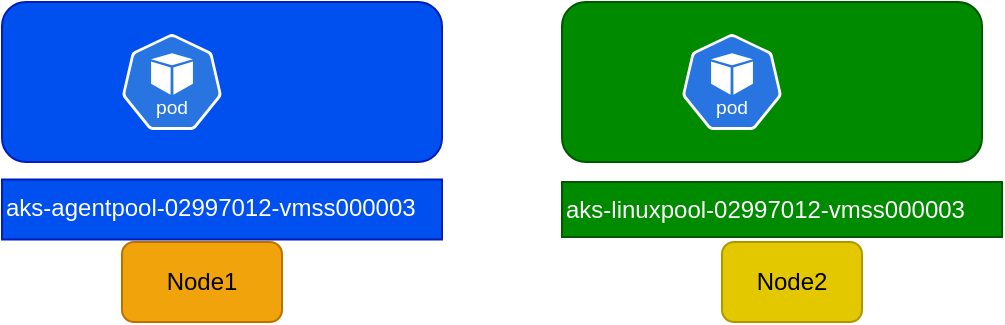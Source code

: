 <mxfile version="24.7.17">
  <diagram name="Page-1" id="isw9VIH4W0gPebZ_m1y-">
    <mxGraphModel dx="794" dy="557" grid="1" gridSize="10" guides="1" tooltips="1" connect="1" arrows="1" fold="1" page="1" pageScale="1" pageWidth="850" pageHeight="1100" math="0" shadow="0">
      <root>
        <mxCell id="0" />
        <mxCell id="1" parent="0" />
        <mxCell id="NmoqarKqbWpb7_5_pVyb-1" value="" style="rounded=1;whiteSpace=wrap;html=1;fillColor=#0050ef;fontColor=#ffffff;strokeColor=#001DBC;" vertex="1" parent="1">
          <mxGeometry x="110" y="120" width="220" height="80" as="geometry" />
        </mxCell>
        <mxCell id="NmoqarKqbWpb7_5_pVyb-2" value="" style="rounded=1;whiteSpace=wrap;html=1;fillColor=#008a00;fontColor=#ffffff;strokeColor=#005700;" vertex="1" parent="1">
          <mxGeometry x="390" y="120" width="210" height="80" as="geometry" />
        </mxCell>
        <mxCell id="NmoqarKqbWpb7_5_pVyb-3" value="aks-agentpool-02997012-vmss000003" style="text;whiteSpace=wrap;fillColor=#0050ef;fontColor=#ffffff;strokeColor=#001DBC;" vertex="1" parent="1">
          <mxGeometry x="110" y="208.75" width="220" height="30" as="geometry" />
        </mxCell>
        <mxCell id="NmoqarKqbWpb7_5_pVyb-4" value="aks-linuxpool-02997012-vmss000003" style="text;whiteSpace=wrap;fillColor=#008a00;fontColor=#ffffff;strokeColor=#005700;" vertex="1" parent="1">
          <mxGeometry x="390" y="210" width="220" height="27.5" as="geometry" />
        </mxCell>
        <mxCell id="NmoqarKqbWpb7_5_pVyb-5" value="Node1" style="rounded=1;whiteSpace=wrap;html=1;fillColor=#f0a30a;fontColor=#000000;strokeColor=#BD7000;" vertex="1" parent="1">
          <mxGeometry x="170" y="240" width="80" height="40" as="geometry" />
        </mxCell>
        <mxCell id="NmoqarKqbWpb7_5_pVyb-6" value="Node2" style="rounded=1;whiteSpace=wrap;html=1;fillColor=#e3c800;fontColor=#000000;strokeColor=#B09500;" vertex="1" parent="1">
          <mxGeometry x="470" y="240" width="70" height="40" as="geometry" />
        </mxCell>
        <mxCell id="NmoqarKqbWpb7_5_pVyb-8" value="" style="aspect=fixed;sketch=0;html=1;dashed=0;whitespace=wrap;verticalLabelPosition=bottom;verticalAlign=top;fillColor=#2875E2;strokeColor=#ffffff;points=[[0.005,0.63,0],[0.1,0.2,0],[0.9,0.2,0],[0.5,0,0],[0.995,0.63,0],[0.72,0.99,0],[0.5,1,0],[0.28,0.99,0]];shape=mxgraph.kubernetes.icon2;kubernetesLabel=1;prIcon=pod" vertex="1" parent="1">
          <mxGeometry x="170" y="136" width="50" height="48" as="geometry" />
        </mxCell>
        <mxCell id="NmoqarKqbWpb7_5_pVyb-9" value="" style="aspect=fixed;sketch=0;html=1;dashed=0;whitespace=wrap;verticalLabelPosition=bottom;verticalAlign=top;fillColor=#2875E2;strokeColor=#ffffff;points=[[0.005,0.63,0],[0.1,0.2,0],[0.9,0.2,0],[0.5,0,0],[0.995,0.63,0],[0.72,0.99,0],[0.5,1,0],[0.28,0.99,0]];shape=mxgraph.kubernetes.icon2;kubernetesLabel=1;prIcon=pod" vertex="1" parent="1">
          <mxGeometry x="450" y="136" width="50" height="48" as="geometry" />
        </mxCell>
      </root>
    </mxGraphModel>
  </diagram>
</mxfile>
